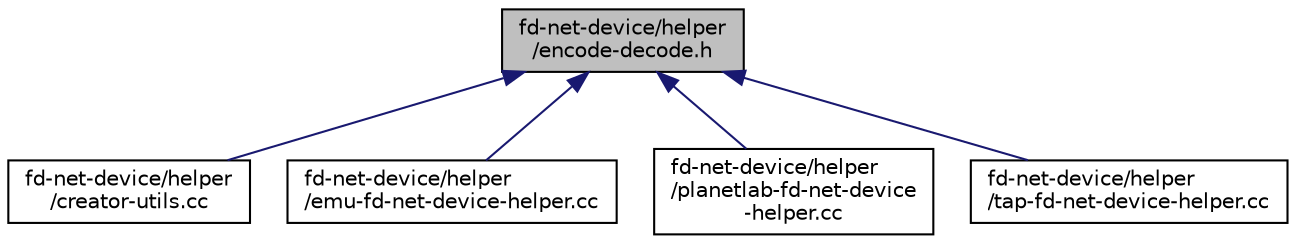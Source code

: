 digraph "fd-net-device/helper/encode-decode.h"
{
  edge [fontname="Helvetica",fontsize="10",labelfontname="Helvetica",labelfontsize="10"];
  node [fontname="Helvetica",fontsize="10",shape=record];
  Node1 [label="fd-net-device/helper\l/encode-decode.h",height=0.2,width=0.4,color="black", fillcolor="grey75", style="filled", fontcolor="black"];
  Node1 -> Node2 [dir="back",color="midnightblue",fontsize="10",style="solid"];
  Node2 [label="fd-net-device/helper\l/creator-utils.cc",height=0.2,width=0.4,color="black", fillcolor="white", style="filled",URL="$df/d03/creator-utils_8cc.html"];
  Node1 -> Node3 [dir="back",color="midnightblue",fontsize="10",style="solid"];
  Node3 [label="fd-net-device/helper\l/emu-fd-net-device-helper.cc",height=0.2,width=0.4,color="black", fillcolor="white", style="filled",URL="$d2/d7a/emu-fd-net-device-helper_8cc.html"];
  Node1 -> Node4 [dir="back",color="midnightblue",fontsize="10",style="solid"];
  Node4 [label="fd-net-device/helper\l/planetlab-fd-net-device\l-helper.cc",height=0.2,width=0.4,color="black", fillcolor="white", style="filled",URL="$d4/d5a/planetlab-fd-net-device-helper_8cc.html"];
  Node1 -> Node5 [dir="back",color="midnightblue",fontsize="10",style="solid"];
  Node5 [label="fd-net-device/helper\l/tap-fd-net-device-helper.cc",height=0.2,width=0.4,color="black", fillcolor="white", style="filled",URL="$d1/d2e/tap-fd-net-device-helper_8cc.html"];
}
